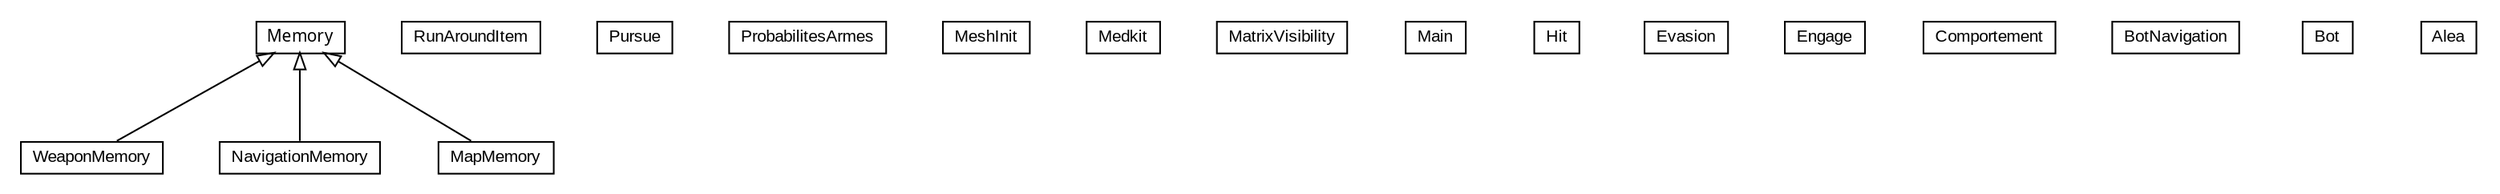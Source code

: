 #!/usr/local/bin/dot
#
# Class diagram 
# Generated by UMLGraph version 5.1 (http://www.umlgraph.org/)
#

digraph G {
	edge [fontname="arial",fontsize=10,labelfontname="arial",labelfontsize=10];
	node [fontname="arial",fontsize=10,shape=plaintext];
	nodesep=0.25;
	ranksep=0.5;
	// com.mycompany.utbotcontest.WeaponMemory
	c0 [label=<<table title="com.mycompany.utbotcontest.WeaponMemory" border="0" cellborder="1" cellspacing="0" cellpadding="2" port="p" href="./WeaponMemory.html">
		<tr><td><table border="0" cellspacing="0" cellpadding="1">
<tr><td align="center" balign="center"> WeaponMemory </td></tr>
		</table></td></tr>
		</table>>, fontname="arial", fontcolor="black", fontsize=10.0];
	// com.mycompany.utbotcontest.RunAroundItem
	c1 [label=<<table title="com.mycompany.utbotcontest.RunAroundItem" border="0" cellborder="1" cellspacing="0" cellpadding="2" port="p" href="./RunAroundItem.html">
		<tr><td><table border="0" cellspacing="0" cellpadding="1">
<tr><td align="center" balign="center"> RunAroundItem </td></tr>
		</table></td></tr>
		</table>>, fontname="arial", fontcolor="black", fontsize=10.0];
	// com.mycompany.utbotcontest.Pursue
	c2 [label=<<table title="com.mycompany.utbotcontest.Pursue" border="0" cellborder="1" cellspacing="0" cellpadding="2" port="p" href="./Pursue.html">
		<tr><td><table border="0" cellspacing="0" cellpadding="1">
<tr><td align="center" balign="center"> Pursue </td></tr>
		</table></td></tr>
		</table>>, fontname="arial", fontcolor="black", fontsize=10.0];
	// com.mycompany.utbotcontest.ProbabilitesArmes
	c3 [label=<<table title="com.mycompany.utbotcontest.ProbabilitesArmes" border="0" cellborder="1" cellspacing="0" cellpadding="2" port="p" href="./ProbabilitesArmes.html">
		<tr><td><table border="0" cellspacing="0" cellpadding="1">
<tr><td align="center" balign="center"> ProbabilitesArmes </td></tr>
		</table></td></tr>
		</table>>, fontname="arial", fontcolor="black", fontsize=10.0];
	// com.mycompany.utbotcontest.NavigationMemory
	c4 [label=<<table title="com.mycompany.utbotcontest.NavigationMemory" border="0" cellborder="1" cellspacing="0" cellpadding="2" port="p" href="./NavigationMemory.html">
		<tr><td><table border="0" cellspacing="0" cellpadding="1">
<tr><td align="center" balign="center"> NavigationMemory </td></tr>
		</table></td></tr>
		</table>>, fontname="arial", fontcolor="black", fontsize=10.0];
	// com.mycompany.utbotcontest.MeshInit
	c5 [label=<<table title="com.mycompany.utbotcontest.MeshInit" border="0" cellborder="1" cellspacing="0" cellpadding="2" port="p" href="./MeshInit.html">
		<tr><td><table border="0" cellspacing="0" cellpadding="1">
<tr><td align="center" balign="center"> MeshInit </td></tr>
		</table></td></tr>
		</table>>, fontname="arial", fontcolor="black", fontsize=10.0];
	// com.mycompany.utbotcontest.Memory
	c6 [label=<<table title="com.mycompany.utbotcontest.Memory" border="0" cellborder="1" cellspacing="0" cellpadding="2" port="p" href="./Memory.html">
		<tr><td><table border="0" cellspacing="0" cellpadding="1">
<tr><td align="center" balign="center"><font face="ariali"> Memory </font></td></tr>
		</table></td></tr>
		</table>>, fontname="arial", fontcolor="black", fontsize=10.0];
	// com.mycompany.utbotcontest.Medkit
	c7 [label=<<table title="com.mycompany.utbotcontest.Medkit" border="0" cellborder="1" cellspacing="0" cellpadding="2" port="p" href="./Medkit.html">
		<tr><td><table border="0" cellspacing="0" cellpadding="1">
<tr><td align="center" balign="center"> Medkit </td></tr>
		</table></td></tr>
		</table>>, fontname="arial", fontcolor="black", fontsize=10.0];
	// com.mycompany.utbotcontest.MatrixVisibility
	c8 [label=<<table title="com.mycompany.utbotcontest.MatrixVisibility" border="0" cellborder="1" cellspacing="0" cellpadding="2" port="p" href="./MatrixVisibility.html">
		<tr><td><table border="0" cellspacing="0" cellpadding="1">
<tr><td align="center" balign="center"> MatrixVisibility </td></tr>
		</table></td></tr>
		</table>>, fontname="arial", fontcolor="black", fontsize=10.0];
	// com.mycompany.utbotcontest.MapMemory
	c9 [label=<<table title="com.mycompany.utbotcontest.MapMemory" border="0" cellborder="1" cellspacing="0" cellpadding="2" port="p" href="./MapMemory.html">
		<tr><td><table border="0" cellspacing="0" cellpadding="1">
<tr><td align="center" balign="center"> MapMemory </td></tr>
		</table></td></tr>
		</table>>, fontname="arial", fontcolor="black", fontsize=10.0];
	// com.mycompany.utbotcontest.Main
	c10 [label=<<table title="com.mycompany.utbotcontest.Main" border="0" cellborder="1" cellspacing="0" cellpadding="2" port="p" href="./Main.html">
		<tr><td><table border="0" cellspacing="0" cellpadding="1">
<tr><td align="center" balign="center"> Main </td></tr>
		</table></td></tr>
		</table>>, fontname="arial", fontcolor="black", fontsize=10.0];
	// com.mycompany.utbotcontest.Hit
	c11 [label=<<table title="com.mycompany.utbotcontest.Hit" border="0" cellborder="1" cellspacing="0" cellpadding="2" port="p" href="./Hit.html">
		<tr><td><table border="0" cellspacing="0" cellpadding="1">
<tr><td align="center" balign="center"> Hit </td></tr>
		</table></td></tr>
		</table>>, fontname="arial", fontcolor="black", fontsize=10.0];
	// com.mycompany.utbotcontest.Evasion
	c12 [label=<<table title="com.mycompany.utbotcontest.Evasion" border="0" cellborder="1" cellspacing="0" cellpadding="2" port="p" href="./Evasion.html">
		<tr><td><table border="0" cellspacing="0" cellpadding="1">
<tr><td align="center" balign="center"> Evasion </td></tr>
		</table></td></tr>
		</table>>, fontname="arial", fontcolor="black", fontsize=10.0];
	// com.mycompany.utbotcontest.Engage
	c13 [label=<<table title="com.mycompany.utbotcontest.Engage" border="0" cellborder="1" cellspacing="0" cellpadding="2" port="p" href="./Engage.html">
		<tr><td><table border="0" cellspacing="0" cellpadding="1">
<tr><td align="center" balign="center"> Engage </td></tr>
		</table></td></tr>
		</table>>, fontname="arial", fontcolor="black", fontsize=10.0];
	// com.mycompany.utbotcontest.Comportement
	c14 [label=<<table title="com.mycompany.utbotcontest.Comportement" border="0" cellborder="1" cellspacing="0" cellpadding="2" port="p" href="./Comportement.html">
		<tr><td><table border="0" cellspacing="0" cellpadding="1">
<tr><td align="center" balign="center"> Comportement </td></tr>
		</table></td></tr>
		</table>>, fontname="arial", fontcolor="black", fontsize=10.0];
	// com.mycompany.utbotcontest.BotNavigation
	c15 [label=<<table title="com.mycompany.utbotcontest.BotNavigation" border="0" cellborder="1" cellspacing="0" cellpadding="2" port="p" href="./BotNavigation.html">
		<tr><td><table border="0" cellspacing="0" cellpadding="1">
<tr><td align="center" balign="center"> BotNavigation </td></tr>
		</table></td></tr>
		</table>>, fontname="arial", fontcolor="black", fontsize=10.0];
	// com.mycompany.utbotcontest.Bot
	c16 [label=<<table title="com.mycompany.utbotcontest.Bot" border="0" cellborder="1" cellspacing="0" cellpadding="2" port="p" href="./Bot.html">
		<tr><td><table border="0" cellspacing="0" cellpadding="1">
<tr><td align="center" balign="center"> Bot </td></tr>
		</table></td></tr>
		</table>>, fontname="arial", fontcolor="black", fontsize=10.0];
	// com.mycompany.utbotcontest.Alea
	c17 [label=<<table title="com.mycompany.utbotcontest.Alea" border="0" cellborder="1" cellspacing="0" cellpadding="2" port="p" href="./Alea.html">
		<tr><td><table border="0" cellspacing="0" cellpadding="1">
<tr><td align="center" balign="center"> Alea </td></tr>
		</table></td></tr>
		</table>>, fontname="arial", fontcolor="black", fontsize=10.0];
	//com.mycompany.utbotcontest.WeaponMemory extends com.mycompany.utbotcontest.Memory
	c6:p -> c0:p [dir=back,arrowtail=empty];
	//com.mycompany.utbotcontest.NavigationMemory extends com.mycompany.utbotcontest.Memory
	c6:p -> c4:p [dir=back,arrowtail=empty];
	//com.mycompany.utbotcontest.MapMemory extends com.mycompany.utbotcontest.Memory
	c6:p -> c9:p [dir=back,arrowtail=empty];
}


